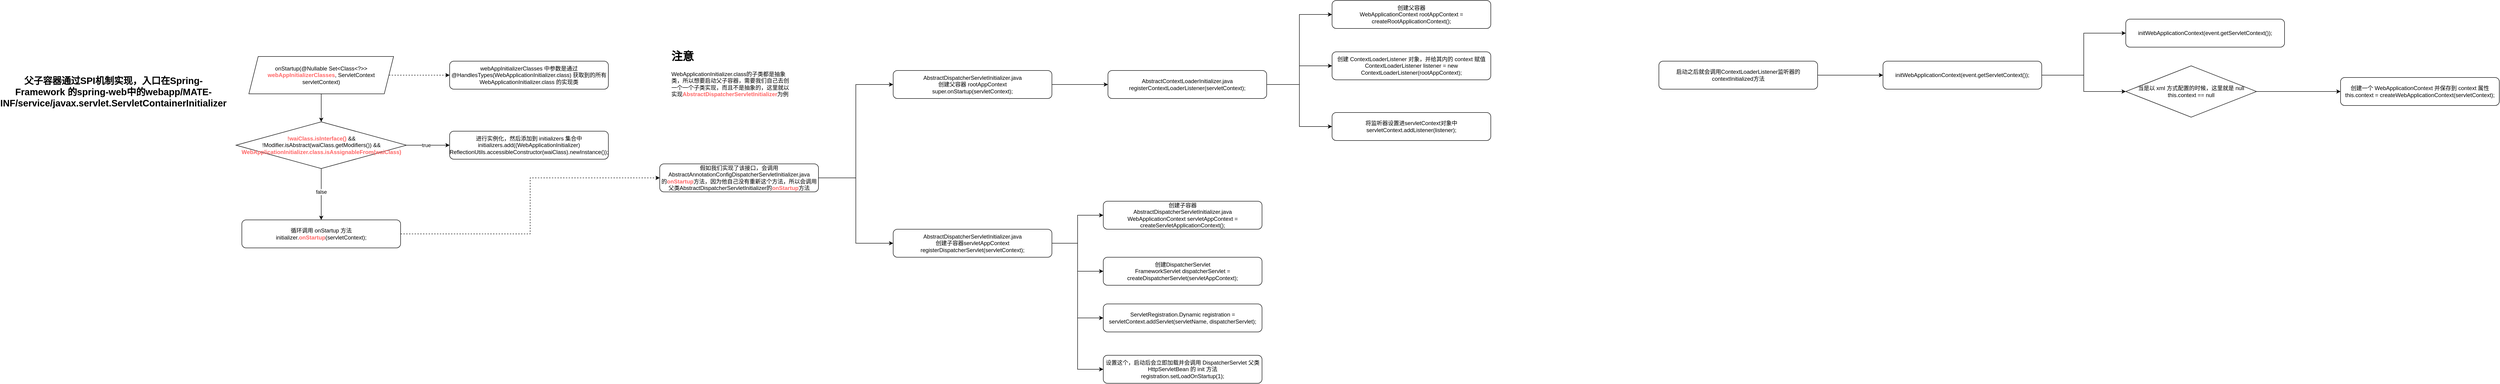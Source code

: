 <mxfile version="16.1.2" type="github">
  <diagram id="70LiV7wz0bi2Di8q39UR" name="第 1 页">
    <mxGraphModel dx="946" dy="3900" grid="1" gridSize="10" guides="1" tooltips="1" connect="1" arrows="1" fold="1" page="1" pageScale="1" pageWidth="2339" pageHeight="3300" math="0" shadow="0">
      <root>
        <mxCell id="0" />
        <mxCell id="1" parent="0" />
        <mxCell id="CxRJg8WJ5stTx7T4FeH7-5" style="edgeStyle=orthogonalEdgeStyle;rounded=0;orthogonalLoop=1;jettySize=auto;html=1;exitX=1;exitY=0.5;exitDx=0;exitDy=0;fontColor=#FF6666;dashed=1;" edge="1" parent="1" source="CxRJg8WJ5stTx7T4FeH7-1" target="CxRJg8WJ5stTx7T4FeH7-4">
          <mxGeometry relative="1" as="geometry" />
        </mxCell>
        <mxCell id="CxRJg8WJ5stTx7T4FeH7-7" style="edgeStyle=orthogonalEdgeStyle;rounded=0;orthogonalLoop=1;jettySize=auto;html=1;exitX=0.5;exitY=1;exitDx=0;exitDy=0;fontColor=#000000;" edge="1" parent="1" source="CxRJg8WJ5stTx7T4FeH7-1" target="CxRJg8WJ5stTx7T4FeH7-6">
          <mxGeometry relative="1" as="geometry" />
        </mxCell>
        <mxCell id="CxRJg8WJ5stTx7T4FeH7-1" value="onStartup(@Nullable Set&amp;lt;Class&amp;lt;?&amp;gt;&amp;gt; &lt;b&gt;&lt;font color=&quot;#ff6666&quot;&gt;webAppInitializerClasses&lt;/font&gt;&lt;/b&gt;, ServletContext servletContext)" style="shape=parallelogram;perimeter=parallelogramPerimeter;whiteSpace=wrap;html=1;fixedSize=1;" vertex="1" parent="1">
          <mxGeometry x="570" y="80" width="310" height="80" as="geometry" />
        </mxCell>
        <mxCell id="CxRJg8WJ5stTx7T4FeH7-3" value="&lt;b&gt;&lt;font style=&quot;font-size: 20px&quot;&gt;父子容器通过SPI机制实现，入口在Spring-Framework 的spring-web中的webapp/MATE-INF/service/javax.servlet.ServletContainerInitializer&lt;/font&gt;&lt;/b&gt;" style="text;html=1;strokeColor=none;fillColor=none;align=center;verticalAlign=middle;whiteSpace=wrap;rounded=0;" vertex="1" parent="1">
          <mxGeometry x="40" y="30" width="480" height="250" as="geometry" />
        </mxCell>
        <mxCell id="CxRJg8WJ5stTx7T4FeH7-4" value="&lt;font color=&quot;#000000&quot;&gt;webAppInitializerClasses 中参数是通过 @HandlesTypes(WebApplicationInitializer.class) 获取到的所有 WebApplicationInitializer.class 的实现类&lt;/font&gt;" style="rounded=1;whiteSpace=wrap;html=1;fontColor=#FF6666;" vertex="1" parent="1">
          <mxGeometry x="1000" y="90" width="340" height="60" as="geometry" />
        </mxCell>
        <mxCell id="CxRJg8WJ5stTx7T4FeH7-10" style="edgeStyle=orthogonalEdgeStyle;rounded=0;orthogonalLoop=1;jettySize=auto;html=1;exitX=1;exitY=0.5;exitDx=0;exitDy=0;fontColor=#000000;" edge="1" parent="1" source="CxRJg8WJ5stTx7T4FeH7-6" target="CxRJg8WJ5stTx7T4FeH7-9">
          <mxGeometry relative="1" as="geometry" />
        </mxCell>
        <mxCell id="CxRJg8WJ5stTx7T4FeH7-11" value="true" style="edgeLabel;html=1;align=center;verticalAlign=middle;resizable=0;points=[];fontColor=#000000;" vertex="1" connectable="0" parent="CxRJg8WJ5stTx7T4FeH7-10">
          <mxGeometry x="-0.232" y="-2" relative="1" as="geometry">
            <mxPoint x="7" y="-2" as="offset" />
          </mxGeometry>
        </mxCell>
        <mxCell id="CxRJg8WJ5stTx7T4FeH7-13" style="edgeStyle=orthogonalEdgeStyle;rounded=0;orthogonalLoop=1;jettySize=auto;html=1;exitX=0.5;exitY=1;exitDx=0;exitDy=0;fontColor=#000000;" edge="1" parent="1" source="CxRJg8WJ5stTx7T4FeH7-6" target="CxRJg8WJ5stTx7T4FeH7-12">
          <mxGeometry relative="1" as="geometry" />
        </mxCell>
        <mxCell id="CxRJg8WJ5stTx7T4FeH7-14" value="false" style="edgeLabel;html=1;align=center;verticalAlign=middle;resizable=0;points=[];fontColor=#000000;" vertex="1" connectable="0" parent="CxRJg8WJ5stTx7T4FeH7-13">
          <mxGeometry x="-0.091" relative="1" as="geometry">
            <mxPoint as="offset" />
          </mxGeometry>
        </mxCell>
        <mxCell id="CxRJg8WJ5stTx7T4FeH7-6" value="&lt;b&gt;!waiClass.isInterface() &lt;/b&gt;&lt;font color=&quot;#000000&quot;&gt;&amp;amp;&amp;amp; !Modifier.isAbstract(waiClass.getModifiers()) &amp;amp;&amp;amp;&lt;/font&gt;&lt;br&gt;&lt;b&gt;WebApplicationInitializer.class.isAssignableFrom(waiClass)&lt;/b&gt;" style="rhombus;whiteSpace=wrap;html=1;fontColor=#FF6666;" vertex="1" parent="1">
          <mxGeometry x="542.5" y="220" width="365" height="100" as="geometry" />
        </mxCell>
        <mxCell id="CxRJg8WJ5stTx7T4FeH7-9" value="&lt;font color=&quot;#000000&quot;&gt;进行实例化，然后添加到 initializers 集合中&lt;br&gt;&lt;/font&gt;&lt;div&gt;&lt;font color=&quot;#000000&quot;&gt;initializers.add((WebApplicationInitializer)&lt;/font&gt;&lt;/div&gt;&lt;div&gt;&lt;font color=&quot;#000000&quot;&gt;&lt;span&gt;								&lt;/span&gt;ReflectionUtils.accessibleConstructor(waiClass).newInstance());&lt;/font&gt;&lt;/div&gt;" style="rounded=1;whiteSpace=wrap;html=1;fontColor=#FF6666;" vertex="1" parent="1">
          <mxGeometry x="1000" y="240" width="340" height="60" as="geometry" />
        </mxCell>
        <mxCell id="CxRJg8WJ5stTx7T4FeH7-18" style="edgeStyle=orthogonalEdgeStyle;rounded=0;orthogonalLoop=1;jettySize=auto;html=1;exitX=1;exitY=0.5;exitDx=0;exitDy=0;entryX=0;entryY=0.5;entryDx=0;entryDy=0;fontSize=20;fontColor=#FF6666;dashed=1;" edge="1" parent="1" source="CxRJg8WJ5stTx7T4FeH7-12" target="CxRJg8WJ5stTx7T4FeH7-17">
          <mxGeometry relative="1" as="geometry" />
        </mxCell>
        <mxCell id="CxRJg8WJ5stTx7T4FeH7-12" value="&lt;div&gt;&lt;font color=&quot;#000000&quot;&gt;循环调用 onStartup 方法&lt;/font&gt;&lt;/div&gt;&lt;div&gt;&lt;span style=&quot;color: rgb(0 , 0 , 0)&quot;&gt;			&lt;/span&gt;&lt;font color=&quot;#000000&quot;&gt;initializer.&lt;/font&gt;&lt;b&gt;onStartup&lt;/b&gt;&lt;font color=&quot;#000000&quot;&gt;(servletContext);&lt;/font&gt;&lt;/div&gt;" style="rounded=1;whiteSpace=wrap;html=1;fontColor=#FF6666;" vertex="1" parent="1">
          <mxGeometry x="555" y="430" width="340" height="60" as="geometry" />
        </mxCell>
        <mxCell id="CxRJg8WJ5stTx7T4FeH7-16" value="&lt;h1&gt;&lt;font color=&quot;#000000&quot;&gt;注意&lt;/font&gt;&lt;/h1&gt;&lt;p&gt;&lt;font color=&quot;#000000&quot;&gt;WebApplicationInitializer.class的子类都是抽象类，所以想要启动父子容器，需要我们自己去创一个一个子类实现，而且不是抽象的，这里就以实现&lt;/font&gt;&lt;b&gt;AbstractDispatcherServletInitializer&lt;/b&gt;&lt;font color=&quot;#000000&quot;&gt;为例&lt;/font&gt;&lt;br&gt;&lt;/p&gt;" style="text;html=1;strokeColor=none;fillColor=none;spacing=5;spacingTop=-20;whiteSpace=wrap;overflow=hidden;rounded=0;fontColor=#FF6666;" vertex="1" parent="1">
          <mxGeometry x="1470" y="60" width="270" height="120" as="geometry" />
        </mxCell>
        <mxCell id="CxRJg8WJ5stTx7T4FeH7-21" style="edgeStyle=orthogonalEdgeStyle;rounded=0;orthogonalLoop=1;jettySize=auto;html=1;exitX=1;exitY=0.5;exitDx=0;exitDy=0;entryX=0;entryY=0.5;entryDx=0;entryDy=0;fontSize=20;fontColor=#FF6666;" edge="1" parent="1" source="CxRJg8WJ5stTx7T4FeH7-17" target="CxRJg8WJ5stTx7T4FeH7-19">
          <mxGeometry relative="1" as="geometry" />
        </mxCell>
        <mxCell id="CxRJg8WJ5stTx7T4FeH7-22" style="edgeStyle=orthogonalEdgeStyle;rounded=0;orthogonalLoop=1;jettySize=auto;html=1;exitX=1;exitY=0.5;exitDx=0;exitDy=0;entryX=0;entryY=0.5;entryDx=0;entryDy=0;fontSize=20;fontColor=#FF6666;" edge="1" parent="1" source="CxRJg8WJ5stTx7T4FeH7-17" target="CxRJg8WJ5stTx7T4FeH7-20">
          <mxGeometry relative="1" as="geometry" />
        </mxCell>
        <mxCell id="CxRJg8WJ5stTx7T4FeH7-17" value="&lt;font color=&quot;#000000&quot;&gt;假如我们实现了该接口，会调用&lt;br&gt;AbstractAnnotationConfigDispatcherServletInitializer.java&lt;br&gt;的&lt;/font&gt;&lt;b&gt;onStartup&lt;/b&gt;&lt;font color=&quot;#000000&quot;&gt;方法，因为他自己没有重新这个方法，所以会调用父类AbstractDispatcherServletInitializer的&lt;/font&gt;&lt;b&gt;onStartup&lt;/b&gt;&lt;font color=&quot;#000000&quot;&gt;方法&lt;/font&gt;&lt;font color=&quot;#000000&quot;&gt;&lt;br&gt;&lt;/font&gt;" style="rounded=1;whiteSpace=wrap;html=1;fontColor=#FF6666;" vertex="1" parent="1">
          <mxGeometry x="1450" y="310" width="340" height="60" as="geometry" />
        </mxCell>
        <mxCell id="CxRJg8WJ5stTx7T4FeH7-24" style="edgeStyle=orthogonalEdgeStyle;rounded=0;orthogonalLoop=1;jettySize=auto;html=1;exitX=1;exitY=0.5;exitDx=0;exitDy=0;entryX=0;entryY=0.5;entryDx=0;entryDy=0;fontSize=20;fontColor=#FF6666;" edge="1" parent="1" source="CxRJg8WJ5stTx7T4FeH7-19" target="CxRJg8WJ5stTx7T4FeH7-23">
          <mxGeometry relative="1" as="geometry" />
        </mxCell>
        <mxCell id="CxRJg8WJ5stTx7T4FeH7-19" value="&lt;font color=&quot;#000000&quot;&gt;&lt;div&gt;AbstractDispatcherServletInitializer.java&lt;br&gt;&lt;/div&gt;&lt;div&gt;创建父容器 rootAppContext&lt;/div&gt;&lt;div&gt;&lt;span&gt;		&lt;/span&gt;super.onStartup(servletContext);&lt;/div&gt;&lt;/font&gt;" style="rounded=1;whiteSpace=wrap;html=1;fontColor=#FF6666;" vertex="1" parent="1">
          <mxGeometry x="1950" y="110" width="340" height="60" as="geometry" />
        </mxCell>
        <mxCell id="CxRJg8WJ5stTx7T4FeH7-32" style="edgeStyle=orthogonalEdgeStyle;rounded=0;orthogonalLoop=1;jettySize=auto;html=1;exitX=1;exitY=0.5;exitDx=0;exitDy=0;entryX=0;entryY=0.5;entryDx=0;entryDy=0;fontSize=20;fontColor=#FF6666;" edge="1" parent="1" source="CxRJg8WJ5stTx7T4FeH7-20" target="CxRJg8WJ5stTx7T4FeH7-31">
          <mxGeometry relative="1" as="geometry" />
        </mxCell>
        <mxCell id="CxRJg8WJ5stTx7T4FeH7-34" style="edgeStyle=orthogonalEdgeStyle;rounded=0;orthogonalLoop=1;jettySize=auto;html=1;exitX=1;exitY=0.5;exitDx=0;exitDy=0;entryX=0;entryY=0.5;entryDx=0;entryDy=0;fontSize=20;fontColor=#FF6666;" edge="1" parent="1" source="CxRJg8WJ5stTx7T4FeH7-20" target="CxRJg8WJ5stTx7T4FeH7-33">
          <mxGeometry relative="1" as="geometry" />
        </mxCell>
        <mxCell id="CxRJg8WJ5stTx7T4FeH7-36" style="edgeStyle=orthogonalEdgeStyle;rounded=0;orthogonalLoop=1;jettySize=auto;html=1;exitX=1;exitY=0.5;exitDx=0;exitDy=0;entryX=0;entryY=0.5;entryDx=0;entryDy=0;fontSize=20;fontColor=#FF6666;" edge="1" parent="1" source="CxRJg8WJ5stTx7T4FeH7-20" target="CxRJg8WJ5stTx7T4FeH7-35">
          <mxGeometry relative="1" as="geometry" />
        </mxCell>
        <mxCell id="CxRJg8WJ5stTx7T4FeH7-38" style="edgeStyle=orthogonalEdgeStyle;rounded=0;orthogonalLoop=1;jettySize=auto;html=1;exitX=1;exitY=0.5;exitDx=0;exitDy=0;entryX=0;entryY=0.5;entryDx=0;entryDy=0;fontSize=20;fontColor=#FF6666;" edge="1" parent="1" source="CxRJg8WJ5stTx7T4FeH7-20" target="CxRJg8WJ5stTx7T4FeH7-37">
          <mxGeometry relative="1" as="geometry" />
        </mxCell>
        <mxCell id="CxRJg8WJ5stTx7T4FeH7-20" value="&lt;font color=&quot;#000000&quot;&gt;&lt;div&gt;AbstractDispatcherServletInitializer.java&lt;/div&gt;&lt;div&gt;创建子容器servletAppContext&lt;/div&gt;&lt;div&gt;&lt;span&gt;		&lt;/span&gt;registerDispatcherServlet(servletContext);&lt;/div&gt;&lt;/font&gt;" style="rounded=1;whiteSpace=wrap;html=1;fontColor=#FF6666;" vertex="1" parent="1">
          <mxGeometry x="1950" y="450" width="340" height="60" as="geometry" />
        </mxCell>
        <mxCell id="CxRJg8WJ5stTx7T4FeH7-26" style="edgeStyle=orthogonalEdgeStyle;rounded=0;orthogonalLoop=1;jettySize=auto;html=1;exitX=1;exitY=0.5;exitDx=0;exitDy=0;entryX=0;entryY=0.5;entryDx=0;entryDy=0;fontSize=20;fontColor=#FF6666;" edge="1" parent="1" source="CxRJg8WJ5stTx7T4FeH7-23" target="CxRJg8WJ5stTx7T4FeH7-25">
          <mxGeometry relative="1" as="geometry" />
        </mxCell>
        <mxCell id="CxRJg8WJ5stTx7T4FeH7-28" style="edgeStyle=orthogonalEdgeStyle;rounded=0;orthogonalLoop=1;jettySize=auto;html=1;exitX=1;exitY=0.5;exitDx=0;exitDy=0;fontSize=20;fontColor=#FF6666;" edge="1" parent="1" source="CxRJg8WJ5stTx7T4FeH7-23" target="CxRJg8WJ5stTx7T4FeH7-27">
          <mxGeometry relative="1" as="geometry" />
        </mxCell>
        <mxCell id="CxRJg8WJ5stTx7T4FeH7-30" style="edgeStyle=orthogonalEdgeStyle;rounded=0;orthogonalLoop=1;jettySize=auto;html=1;exitX=1;exitY=0.5;exitDx=0;exitDy=0;entryX=0;entryY=0.5;entryDx=0;entryDy=0;fontSize=20;fontColor=#FF6666;" edge="1" parent="1" source="CxRJg8WJ5stTx7T4FeH7-23" target="CxRJg8WJ5stTx7T4FeH7-29">
          <mxGeometry relative="1" as="geometry" />
        </mxCell>
        <mxCell id="CxRJg8WJ5stTx7T4FeH7-23" value="&lt;font color=&quot;#000000&quot;&gt;&lt;div&gt;AbstractContextLoaderInitializer.java&lt;br&gt;&lt;/div&gt;&lt;div&gt;&lt;span&gt;		&lt;/span&gt;registerContextLoaderListener(servletContext);&lt;/div&gt;&lt;/font&gt;" style="rounded=1;whiteSpace=wrap;html=1;fontColor=#FF6666;" vertex="1" parent="1">
          <mxGeometry x="2410" y="110" width="340" height="60" as="geometry" />
        </mxCell>
        <mxCell id="CxRJg8WJ5stTx7T4FeH7-25" value="&lt;font color=&quot;#000000&quot;&gt;&lt;div&gt;创建父容器&lt;/div&gt;&lt;div&gt;&lt;span&gt;		&lt;/span&gt;WebApplicationContext rootAppContext = createRootApplicationContext();&lt;/div&gt;&lt;/font&gt;" style="rounded=1;whiteSpace=wrap;html=1;fontColor=#FF6666;" vertex="1" parent="1">
          <mxGeometry x="2890" y="-40" width="340" height="60" as="geometry" />
        </mxCell>
        <mxCell id="CxRJg8WJ5stTx7T4FeH7-27" value="&lt;font color=&quot;#000000&quot;&gt;&lt;div&gt;&lt;span&gt;创建 ContextLoaderListener 对象，并给其内的 context 赋值&lt;/span&gt;&lt;br&gt;&lt;/div&gt;&lt;div&gt;&lt;div&gt;&lt;span&gt;			&lt;/span&gt;ContextLoaderListener listener = new ContextLoaderListener(rootAppContext);&lt;/div&gt;&lt;/div&gt;&lt;/font&gt;" style="rounded=1;whiteSpace=wrap;html=1;fontColor=#FF6666;" vertex="1" parent="1">
          <mxGeometry x="2890" y="70" width="340" height="60" as="geometry" />
        </mxCell>
        <mxCell id="CxRJg8WJ5stTx7T4FeH7-29" value="&lt;font color=&quot;#000000&quot;&gt;将监听器设置进&lt;/font&gt;&lt;span style=&quot;color: rgb(0 , 0 , 0)&quot;&gt;servletContext对象中&lt;br&gt;&lt;/span&gt;&lt;span style=&quot;color: rgb(0 , 0 , 0)&quot;&gt;servletContext&lt;/span&gt;&lt;font color=&quot;#000000&quot;&gt;.addListener(listener);&lt;br&gt;&lt;/font&gt;" style="rounded=1;whiteSpace=wrap;html=1;fontColor=#FF6666;" vertex="1" parent="1">
          <mxGeometry x="2890" y="200" width="340" height="60" as="geometry" />
        </mxCell>
        <mxCell id="CxRJg8WJ5stTx7T4FeH7-31" value="&lt;div style=&quot;color: rgb(0 , 0 , 0)&quot;&gt;创建子容器&lt;/div&gt;&lt;font color=&quot;#000000&quot;&gt;&lt;div&gt;AbstractDispatcherServletInitializer.java&lt;/div&gt;&lt;div&gt;&lt;span&gt;WebApplicationContext servletAppContext = createServletApplicationContext();&lt;/span&gt;&lt;br&gt;&lt;/div&gt;&lt;/font&gt;" style="rounded=1;whiteSpace=wrap;html=1;fontColor=#FF6666;" vertex="1" parent="1">
          <mxGeometry x="2400" y="390" width="340" height="60" as="geometry" />
        </mxCell>
        <mxCell id="CxRJg8WJ5stTx7T4FeH7-33" value="&lt;div&gt;&lt;font color=&quot;#000000&quot;&gt;创建DispatcherServlet&lt;/font&gt;&lt;/div&gt;&lt;div&gt;&lt;font color=&quot;#000000&quot;&gt;FrameworkServlet dispatcherServlet = createDispatcherServlet(servletAppContext);&lt;/font&gt;&lt;br&gt;&lt;/div&gt;" style="rounded=1;whiteSpace=wrap;html=1;fontColor=#FF6666;" vertex="1" parent="1">
          <mxGeometry x="2400" y="510" width="340" height="60" as="geometry" />
        </mxCell>
        <mxCell id="CxRJg8WJ5stTx7T4FeH7-35" value="&lt;div&gt;&lt;font color=&quot;#000000&quot;&gt;ServletRegistration.Dynamic registration = servletContext.addServlet(servletName, dispatcherServlet);&lt;/font&gt;&lt;br&gt;&lt;/div&gt;" style="rounded=1;whiteSpace=wrap;html=1;fontColor=#FF6666;" vertex="1" parent="1">
          <mxGeometry x="2400" y="610" width="340" height="60" as="geometry" />
        </mxCell>
        <mxCell id="CxRJg8WJ5stTx7T4FeH7-37" value="&lt;div&gt;&lt;div&gt;&lt;font color=&quot;#000000&quot;&gt;设置这个，启动后会立即加载并会调用 DispatcherServlet 父类 HttpServletBean 的 init 方法&lt;/font&gt;&lt;/div&gt;&lt;div&gt;&lt;font color=&quot;#000000&quot;&gt;&lt;span&gt;		&lt;/span&gt;registration.setLoadOnStartup(1);&lt;/font&gt;&lt;/div&gt;&lt;/div&gt;" style="rounded=1;whiteSpace=wrap;html=1;fontColor=#FF6666;" vertex="1" parent="1">
          <mxGeometry x="2400" y="720" width="340" height="60" as="geometry" />
        </mxCell>
        <mxCell id="CxRJg8WJ5stTx7T4FeH7-42" style="edgeStyle=orthogonalEdgeStyle;rounded=0;orthogonalLoop=1;jettySize=auto;html=1;exitX=1;exitY=0.5;exitDx=0;exitDy=0;entryX=0;entryY=0.5;entryDx=0;entryDy=0;fontSize=20;fontColor=#FF6666;" edge="1" parent="1" source="CxRJg8WJ5stTx7T4FeH7-40" target="CxRJg8WJ5stTx7T4FeH7-41">
          <mxGeometry relative="1" as="geometry" />
        </mxCell>
        <mxCell id="CxRJg8WJ5stTx7T4FeH7-40" value="&lt;font color=&quot;#000000&quot;&gt;启动之后就会调用ContextLoaderListener监听器的contextInitialized方法&lt;/font&gt;" style="rounded=1;whiteSpace=wrap;html=1;fontColor=#FF6666;" vertex="1" parent="1">
          <mxGeometry x="3590" y="90" width="340" height="60" as="geometry" />
        </mxCell>
        <mxCell id="CxRJg8WJ5stTx7T4FeH7-44" style="edgeStyle=orthogonalEdgeStyle;rounded=0;orthogonalLoop=1;jettySize=auto;html=1;exitX=1;exitY=0.5;exitDx=0;exitDy=0;entryX=0;entryY=0.5;entryDx=0;entryDy=0;fontSize=20;fontColor=#FF6666;" edge="1" parent="1" source="CxRJg8WJ5stTx7T4FeH7-41" target="CxRJg8WJ5stTx7T4FeH7-43">
          <mxGeometry relative="1" as="geometry" />
        </mxCell>
        <mxCell id="CxRJg8WJ5stTx7T4FeH7-51" style="edgeStyle=orthogonalEdgeStyle;rounded=0;orthogonalLoop=1;jettySize=auto;html=1;exitX=1;exitY=0.5;exitDx=0;exitDy=0;entryX=0;entryY=0.5;entryDx=0;entryDy=0;fontSize=12;fontColor=#000000;" edge="1" parent="1" source="CxRJg8WJ5stTx7T4FeH7-41" target="CxRJg8WJ5stTx7T4FeH7-50">
          <mxGeometry relative="1" as="geometry" />
        </mxCell>
        <mxCell id="CxRJg8WJ5stTx7T4FeH7-41" value="&lt;font color=&quot;#000000&quot;&gt;initWebApplicationContext(event.getServletContext());&lt;/font&gt;" style="rounded=1;whiteSpace=wrap;html=1;fontColor=#FF6666;" vertex="1" parent="1">
          <mxGeometry x="4070" y="90" width="340" height="60" as="geometry" />
        </mxCell>
        <mxCell id="CxRJg8WJ5stTx7T4FeH7-43" value="&lt;font color=&quot;#000000&quot;&gt;initWebApplicationContext(event.getServletContext());&lt;/font&gt;" style="rounded=1;whiteSpace=wrap;html=1;fontColor=#FF6666;" vertex="1" parent="1">
          <mxGeometry x="4590" width="340" height="60" as="geometry" />
        </mxCell>
        <mxCell id="CxRJg8WJ5stTx7T4FeH7-53" style="edgeStyle=orthogonalEdgeStyle;rounded=0;orthogonalLoop=1;jettySize=auto;html=1;exitX=1;exitY=0.5;exitDx=0;exitDy=0;fontSize=12;fontColor=#000000;" edge="1" parent="1" source="CxRJg8WJ5stTx7T4FeH7-50" target="CxRJg8WJ5stTx7T4FeH7-52">
          <mxGeometry relative="1" as="geometry" />
        </mxCell>
        <mxCell id="CxRJg8WJ5stTx7T4FeH7-50" value="当是以 xml 方式配置的时候，这里就是 null &lt;br&gt;this.context == null" style="rhombus;whiteSpace=wrap;html=1;fontSize=12;fontColor=#000000;" vertex="1" parent="1">
          <mxGeometry x="4590" y="100" width="280" height="110" as="geometry" />
        </mxCell>
        <mxCell id="CxRJg8WJ5stTx7T4FeH7-52" value="&lt;div&gt;&lt;font color=&quot;#000000&quot;&gt;创建一个 WebApplicationContext 并保存到 context 属性&lt;/font&gt;&lt;/div&gt;&lt;div&gt;&lt;font color=&quot;#000000&quot;&gt;&lt;span&gt;				&lt;/span&gt;this.context = createWebApplicationContext(servletContext);&lt;/font&gt;&lt;/div&gt;" style="rounded=1;whiteSpace=wrap;html=1;fontColor=#FF6666;" vertex="1" parent="1">
          <mxGeometry x="5050" y="125" width="340" height="60" as="geometry" />
        </mxCell>
      </root>
    </mxGraphModel>
  </diagram>
</mxfile>
